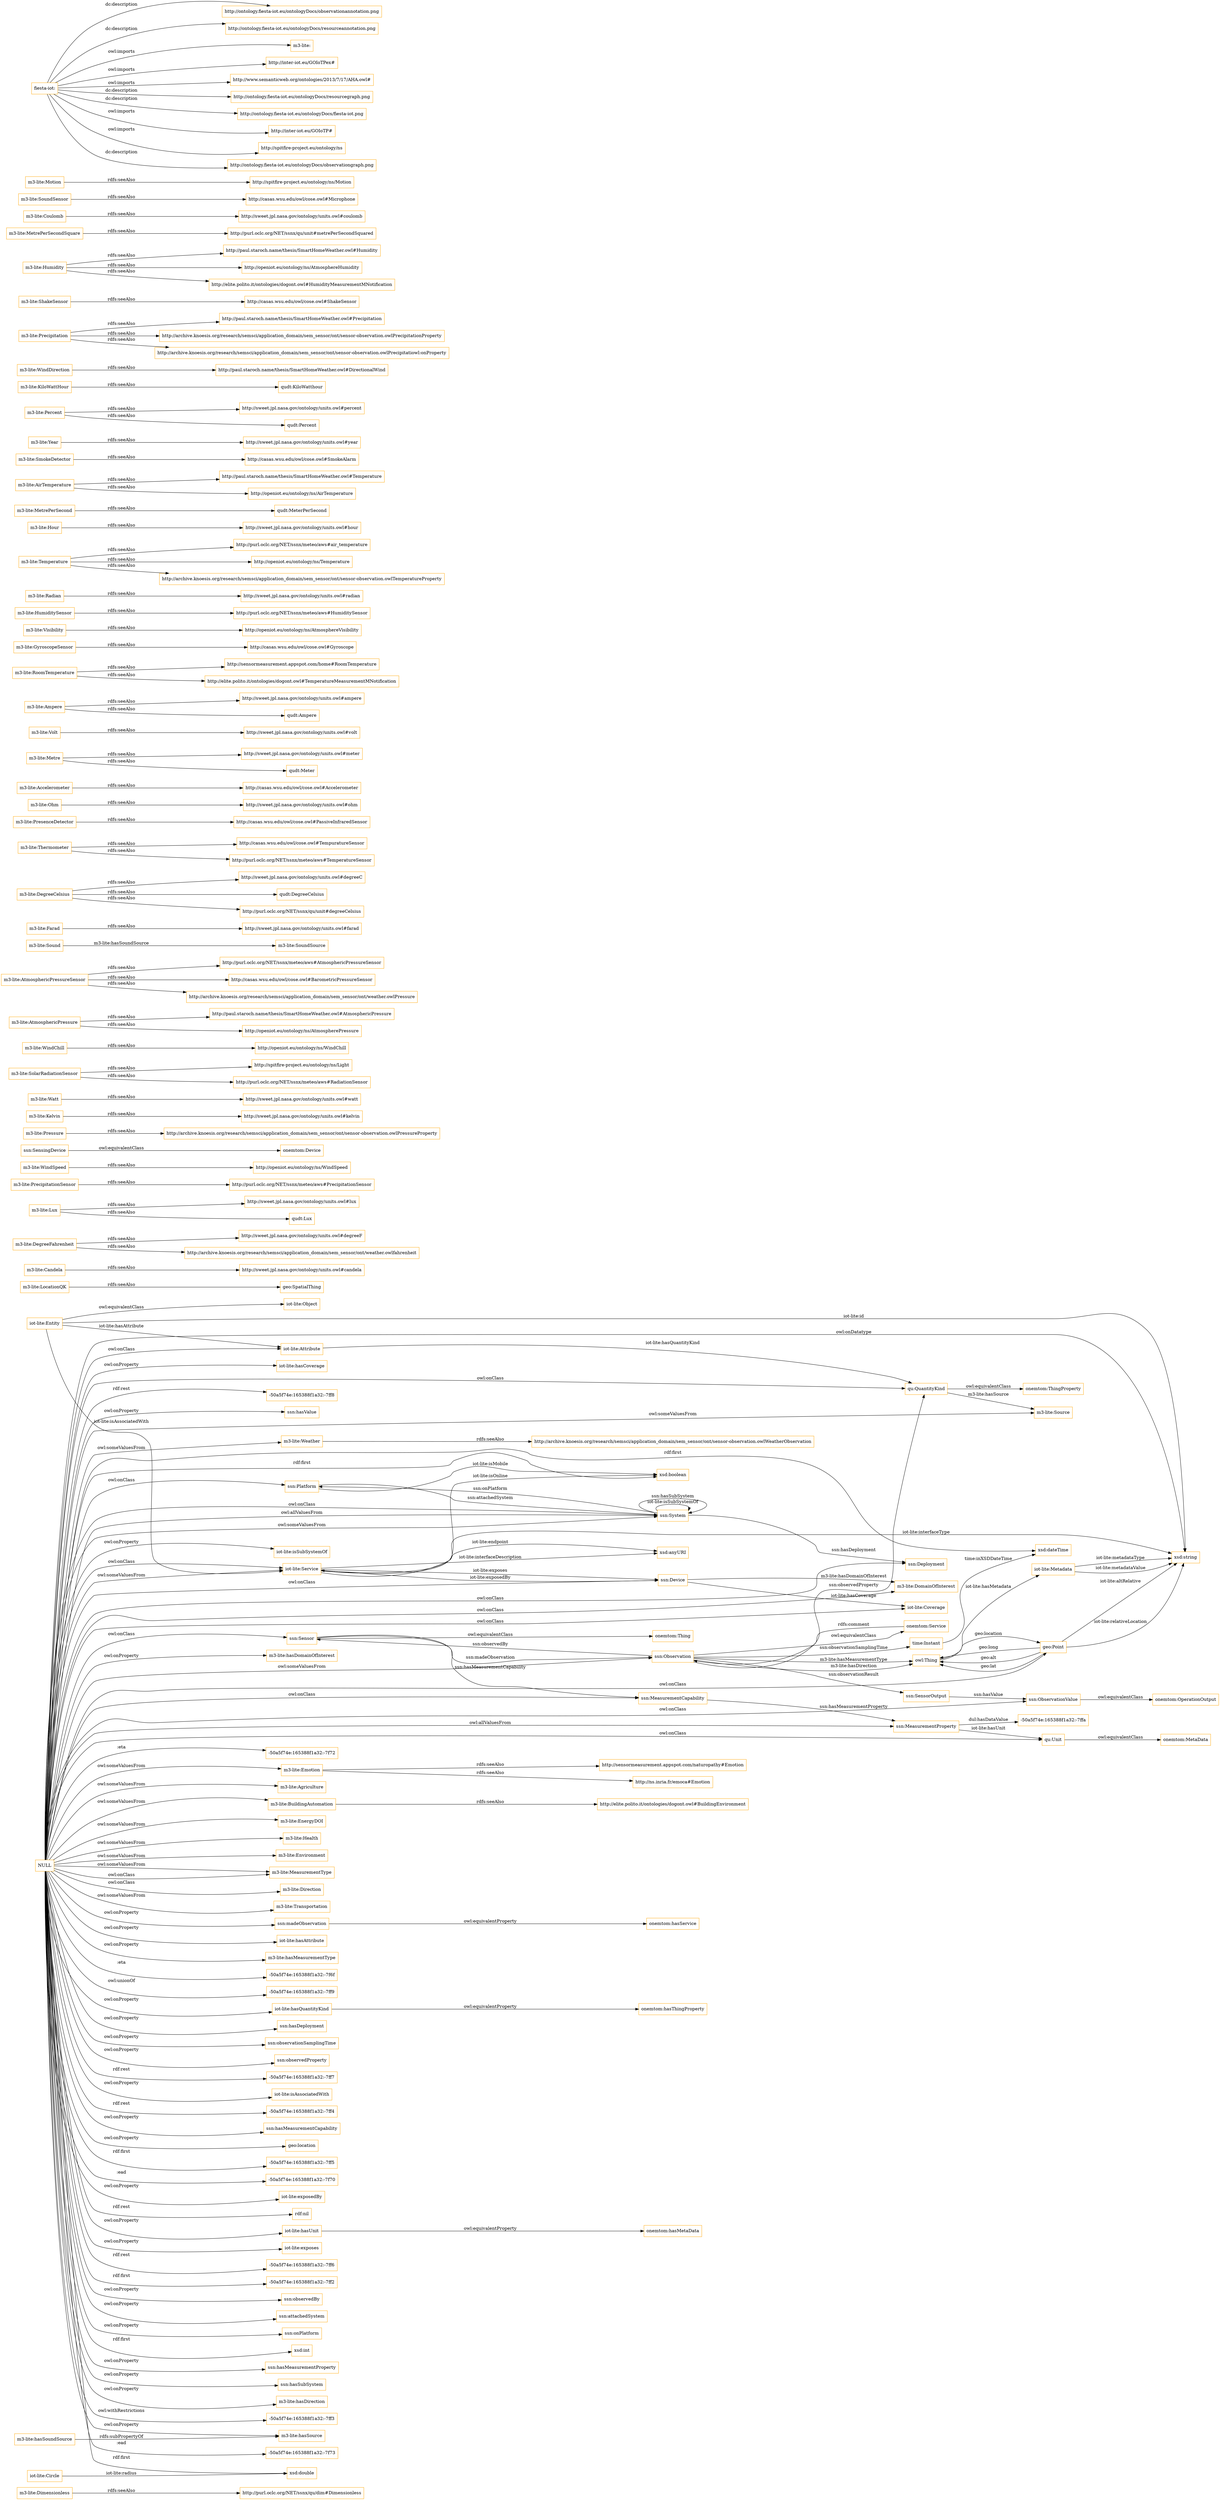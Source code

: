 digraph ar2dtool_diagram { 
rankdir=LR;
size="1501"
node [shape = rectangle, color="orange"]; "m3-lite:Dimensionless" "iot-lite:Attribute" "m3-lite:LocationQK" "m3-lite:Candela" "m3-lite:DegreeFahrenheit" "m3-lite:Lux" "m3-lite:Weather" "onemtom:MetaData" "m3-lite:PrecipitationSensor" "m3-lite:WindSpeed" "ssn:SensingDevice" "ssn:Platform" "m3-lite:Pressure" "m3-lite:Kelvin" "m3-lite:Watt" "ssn:Deployment" "m3-lite:SolarRadiationSensor" "m3-lite:WindChill" "onemtom:Thing" "ssn:Sensor" "iot-lite:Service" "ssn:SensorOutput" "ssn:Device" "m3-lite:AtmosphericPressure" "geo:Point" "m3-lite:AtmosphericPressureSensor" "qu:QuantityKind" "m3-lite:SoundSource" "m3-lite:Farad" "onemtom:ThingProperty" "m3-lite:DegreeCelsius" "m3-lite:Thermometer" "m3-lite:PresenceDetector" "m3-lite:Ohm" "onemtom:Device" "m3-lite:Accelerometer" "m3-lite:Metre" "m3-lite:Volt" "m3-lite:Ampere" "ssn:ObservationValue" "m3-lite:RoomTemperature" "m3-lite:GyroscopeSensor" "ssn:MeasurementProperty" "onemtom:OperationOutput" "m3-lite:Emotion" "time:Instant" "m3-lite:Visibility" "ssn:Observation" "m3-lite:Agriculture" "m3-lite:HumiditySensor" "m3-lite:Radian" "iot-lite:Metadata" "ssn:System" "m3-lite:Temperature" "m3-lite:Hour" "m3-lite:BuildingAutomation" "m3-lite:MetrePerSecond" "m3-lite:AirTemperature" "m3-lite:SmokeDetector" "m3-lite:Year" "m3-lite:EnergyDOI" "m3-lite:Sound" "m3-lite:Percent" "m3-lite:Health" "m3-lite:KiloWattHour" "m3-lite:WindDirection" "m3-lite:Precipitation" "m3-lite:Environment" "m3-lite:DomainOfInterest" "m3-lite:ShakeSensor" "m3-lite:Humidity" "iot-lite:Object" "m3-lite:MetrePerSecondSquare" "m3-lite:Coulomb" "m3-lite:MeasurementType" "m3-lite:Direction" "ssn:MeasurementCapability" "iot-lite:Coverage" "m3-lite:Transportation" "qu:Unit" "onemtom:Service" "m3-lite:Source" "m3-lite:SoundSensor" "m3-lite:Motion" "iot-lite:Entity" "iot-lite:Circle" ; /*classes style*/
	"m3-lite:WindSpeed" -> "http://openiot.eu/ontology/ns/WindSpeed" [ label = "rdfs:seeAlso" ];
	"m3-lite:DegreeCelsius" -> "http://sweet.jpl.nasa.gov/ontology/units.owl#degreeC" [ label = "rdfs:seeAlso" ];
	"m3-lite:DegreeCelsius" -> "qudt:DegreeCelsius" [ label = "rdfs:seeAlso" ];
	"m3-lite:DegreeCelsius" -> "http://purl.oclc.org/NET/ssnx/qu/unit#degreeCelsius" [ label = "rdfs:seeAlso" ];
	"ssn:SensingDevice" -> "onemtom:Device" [ label = "owl:equivalentClass" ];
	"m3-lite:Accelerometer" -> "http://casas.wsu.edu/owl/cose.owl#Accelerometer" [ label = "rdfs:seeAlso" ];
	"m3-lite:Kelvin" -> "http://sweet.jpl.nasa.gov/ontology/units.owl#kelvin" [ label = "rdfs:seeAlso" ];
	"m3-lite:Visibility" -> "http://openiot.eu/ontology/ns/AtmosphereVisibility" [ label = "rdfs:seeAlso" ];
	"m3-lite:Farad" -> "http://sweet.jpl.nasa.gov/ontology/units.owl#farad" [ label = "rdfs:seeAlso" ];
	"m3-lite:Dimensionless" -> "http://purl.oclc.org/NET/ssnx/qu/dim#Dimensionless" [ label = "rdfs:seeAlso" ];
	"m3-lite:Ohm" -> "http://sweet.jpl.nasa.gov/ontology/units.owl#ohm" [ label = "rdfs:seeAlso" ];
	"m3-lite:Motion" -> "http://spitfire-project.eu/ontology/ns/Motion" [ label = "rdfs:seeAlso" ];
	"m3-lite:Hour" -> "http://sweet.jpl.nasa.gov/ontology/units.owl#hour" [ label = "rdfs:seeAlso" ];
	"m3-lite:HumiditySensor" -> "http://purl.oclc.org/NET/ssnx/meteo/aws#HumiditySensor" [ label = "rdfs:seeAlso" ];
	"m3-lite:LocationQK" -> "geo:SpatialThing" [ label = "rdfs:seeAlso" ];
	"ssn:madeObservation" -> "onemtom:hasService" [ label = "owl:equivalentProperty" ];
	"m3-lite:Percent" -> "http://sweet.jpl.nasa.gov/ontology/units.owl#percent" [ label = "rdfs:seeAlso" ];
	"m3-lite:Percent" -> "qudt:Percent" [ label = "rdfs:seeAlso" ];
	"m3-lite:Candela" -> "http://sweet.jpl.nasa.gov/ontology/units.owl#candela" [ label = "rdfs:seeAlso" ];
	"m3-lite:Weather" -> "http://archive.knoesis.org/research/semsci/application_domain/sem_sensor/ont/sensor-observation.owlWeatherObservation" [ label = "rdfs:seeAlso" ];
	"m3-lite:WindDirection" -> "http://paul.staroch.name/thesis/SmartHomeWeather.owl#DirectionalWind" [ label = "rdfs:seeAlso" ];
	"m3-lite:Pressure" -> "http://archive.knoesis.org/research/semsci/application_domain/sem_sensor/ont/sensor-observation.owlPressureProperty" [ label = "rdfs:seeAlso" ];
	"m3-lite:PresenceDetector" -> "http://casas.wsu.edu/owl/cose.owl#PassiveInfraredSensor" [ label = "rdfs:seeAlso" ];
	"m3-lite:Humidity" -> "http://paul.staroch.name/thesis/SmartHomeWeather.owl#Humidity" [ label = "rdfs:seeAlso" ];
	"m3-lite:Humidity" -> "http://openiot.eu/ontology/ns/AtmosphereHumidity" [ label = "rdfs:seeAlso" ];
	"m3-lite:Humidity" -> "http://elite.polito.it/ontologies/dogont.owl#HumidityMeasurementMNotification" [ label = "rdfs:seeAlso" ];
	"m3-lite:Watt" -> "http://sweet.jpl.nasa.gov/ontology/units.owl#watt" [ label = "rdfs:seeAlso" ];
	"m3-lite:SmokeDetector" -> "http://casas.wsu.edu/owl/cose.owl#SmokeAlarm" [ label = "rdfs:seeAlso" ];
	"m3-lite:Temperature" -> "http://purl.oclc.org/NET/ssnx/meteo/aws#air_temperature" [ label = "rdfs:seeAlso" ];
	"m3-lite:Temperature" -> "http://openiot.eu/ontology/ns/Temperature" [ label = "rdfs:seeAlso" ];
	"m3-lite:Temperature" -> "http://archive.knoesis.org/research/semsci/application_domain/sem_sensor/ont/sensor-observation.owlTemperatureProperty" [ label = "rdfs:seeAlso" ];
	"m3-lite:Radian" -> "http://sweet.jpl.nasa.gov/ontology/units.owl#radian" [ label = "rdfs:seeAlso" ];
	"m3-lite:Lux" -> "http://sweet.jpl.nasa.gov/ontology/units.owl#lux" [ label = "rdfs:seeAlso" ];
	"m3-lite:Lux" -> "qudt:Lux" [ label = "rdfs:seeAlso" ];
	"qu:QuantityKind" -> "onemtom:ThingProperty" [ label = "owl:equivalentClass" ];
	"m3-lite:Precipitation" -> "http://paul.staroch.name/thesis/SmartHomeWeather.owl#Precipitation" [ label = "rdfs:seeAlso" ];
	"m3-lite:Precipitation" -> "http://archive.knoesis.org/research/semsci/application_domain/sem_sensor/ont/sensor-observation.owlPrecipitationProperty" [ label = "rdfs:seeAlso" ];
	"m3-lite:Precipitation" -> "http://archive.knoesis.org/research/semsci/application_domain/sem_sensor/ont/sensor-observation.owlPrecipitatiowl:onProperty" [ label = "rdfs:seeAlso" ];
	"m3-lite:Coulomb" -> "http://sweet.jpl.nasa.gov/ontology/units.owl#coulomb" [ label = "rdfs:seeAlso" ];
	"NULL" -> "iot-lite:hasAttribute" [ label = "owl:onProperty" ];
	"NULL" -> "ssn:Platform" [ label = "owl:onClass" ];
	"NULL" -> "m3-lite:hasMeasurementType" [ label = "owl:onProperty" ];
	"NULL" -> "m3-lite:Direction" [ label = "owl:onClass" ];
	"NULL" -> "-50a5f74e:165388f1a32:-7f6f" [ label = ":eta" ];
	"NULL" -> "ssn:System" [ label = "owl:allValuesFrom" ];
	"NULL" -> "m3-lite:Health" [ label = "owl:someValuesFrom" ];
	"NULL" -> "-50a5f74e:165388f1a32:-7ff9" [ label = "owl:unionOf" ];
	"NULL" -> "iot-lite:Service" [ label = "owl:onClass" ];
	"NULL" -> "m3-lite:Source" [ label = "owl:someValuesFrom" ];
	"NULL" -> "iot-lite:hasQuantityKind" [ label = "owl:onProperty" ];
	"NULL" -> "ssn:hasDeployment" [ label = "owl:onProperty" ];
	"NULL" -> "qu:QuantityKind" [ label = "owl:onClass" ];
	"NULL" -> "m3-lite:MeasurementType" [ label = "owl:onClass" ];
	"NULL" -> "ssn:observationSamplingTime" [ label = "owl:onProperty" ];
	"NULL" -> "ssn:System" [ label = "owl:someValuesFrom" ];
	"NULL" -> "ssn:observedProperty" [ label = "owl:onProperty" ];
	"NULL" -> "ssn:ObservationValue" [ label = "owl:onClass" ];
	"NULL" -> "m3-lite:Emotion" [ label = "owl:someValuesFrom" ];
	"NULL" -> "-50a5f74e:165388f1a32:-7ff7" [ label = "rdf:rest" ];
	"NULL" -> "ssn:System" [ label = "owl:onClass" ];
	"NULL" -> "iot-lite:isAssociatedWith" [ label = "owl:onProperty" ];
	"NULL" -> "-50a5f74e:165388f1a32:-7ff4" [ label = "rdf:rest" ];
	"NULL" -> "m3-lite:DomainOfInterest" [ label = "owl:onClass" ];
	"NULL" -> "xsd:boolean" [ label = "rdf:first" ];
	"NULL" -> "ssn:hasMeasurementCapability" [ label = "owl:onProperty" ];
	"NULL" -> "geo:location" [ label = "owl:onProperty" ];
	"NULL" -> "m3-lite:EnergyDOI" [ label = "owl:someValuesFrom" ];
	"NULL" -> "m3-lite:Agriculture" [ label = "owl:someValuesFrom" ];
	"NULL" -> "iot-lite:Coverage" [ label = "owl:onClass" ];
	"NULL" -> "-50a5f74e:165388f1a32:-7ff5" [ label = "rdf:first" ];
	"NULL" -> "ssn:MeasurementCapability" [ label = "owl:onClass" ];
	"NULL" -> "geo:Point" [ label = "owl:onClass" ];
	"NULL" -> "m3-lite:hasSource" [ label = "owl:onProperty" ];
	"NULL" -> "-50a5f74e:165388f1a32:-7f70" [ label = ":ead" ];
	"NULL" -> "qu:Unit" [ label = "owl:onClass" ];
	"NULL" -> "iot-lite:exposedBy" [ label = "owl:onProperty" ];
	"NULL" -> "rdf:nil" [ label = "rdf:rest" ];
	"NULL" -> "m3-lite:Weather" [ label = "owl:someValuesFrom" ];
	"NULL" -> "ssn:Sensor" [ label = "owl:onClass" ];
	"NULL" -> "iot-lite:hasUnit" [ label = "owl:onProperty" ];
	"NULL" -> "iot-lite:exposes" [ label = "owl:onProperty" ];
	"NULL" -> "-50a5f74e:165388f1a32:-7ff6" [ label = "rdf:rest" ];
	"NULL" -> "xsd:dateTime" [ label = "rdf:first" ];
	"NULL" -> "xsd:string" [ label = "owl:onDatatype" ];
	"NULL" -> "-50a5f74e:165388f1a32:-7ff2" [ label = "rdf:first" ];
	"NULL" -> "ssn:observedBy" [ label = "owl:onProperty" ];
	"NULL" -> "ssn:attachedSystem" [ label = "owl:onProperty" ];
	"NULL" -> "ssn:Deployment" [ label = "owl:onClass" ];
	"NULL" -> "ssn:onPlatform" [ label = "owl:onProperty" ];
	"NULL" -> "m3-lite:Transportation" [ label = "owl:someValuesFrom" ];
	"NULL" -> "xsd:int" [ label = "rdf:first" ];
	"NULL" -> "xsd:double" [ label = "rdf:first" ];
	"NULL" -> "ssn:hasMeasurementProperty" [ label = "owl:onProperty" ];
	"NULL" -> "ssn:hasSubSystem" [ label = "owl:onProperty" ];
	"NULL" -> "m3-lite:MeasurementType" [ label = "owl:someValuesFrom" ];
	"NULL" -> "m3-lite:hasDirection" [ label = "owl:onProperty" ];
	"NULL" -> "m3-lite:Environment" [ label = "owl:someValuesFrom" ];
	"NULL" -> "-50a5f74e:165388f1a32:-7ff3" [ label = "owl:withRestrictions" ];
	"NULL" -> "iot-lite:Service" [ label = "owl:someValuesFrom" ];
	"NULL" -> "-50a5f74e:165388f1a32:-7f73" [ label = ":ead" ];
	"NULL" -> "iot-lite:Attribute" [ label = "owl:onClass" ];
	"NULL" -> "m3-lite:BuildingAutomation" [ label = "owl:someValuesFrom" ];
	"NULL" -> "ssn:MeasurementProperty" [ label = "owl:allValuesFrom" ];
	"NULL" -> "iot-lite:hasCoverage" [ label = "owl:onProperty" ];
	"NULL" -> "ssn:Device" [ label = "owl:onClass" ];
	"NULL" -> "-50a5f74e:165388f1a32:-7ff8" [ label = "rdf:rest" ];
	"NULL" -> "ssn:madeObservation" [ label = "owl:onProperty" ];
	"NULL" -> "ssn:hasValue" [ label = "owl:onProperty" ];
	"NULL" -> "iot-lite:isSubSystemOf" [ label = "owl:onProperty" ];
	"NULL" -> "ssn:Observation" [ label = "owl:someValuesFrom" ];
	"NULL" -> "m3-lite:hasDomainOfInterest" [ label = "owl:onProperty" ];
	"NULL" -> "-50a5f74e:165388f1a32:-7f72" [ label = ":eta" ];
	"m3-lite:Volt" -> "http://sweet.jpl.nasa.gov/ontology/units.owl#volt" [ label = "rdfs:seeAlso" ];
	"m3-lite:AirTemperature" -> "http://paul.staroch.name/thesis/SmartHomeWeather.owl#Temperature" [ label = "rdfs:seeAlso" ];
	"m3-lite:AirTemperature" -> "http://openiot.eu/ontology/ns/AirTemperature" [ label = "rdfs:seeAlso" ];
	"iot-lite:hasUnit" -> "onemtom:hasMetaData" [ label = "owl:equivalentProperty" ];
	"m3-lite:Emotion" -> "http://sensormeasurement.appspot.com/naturopathy#Emotion" [ label = "rdfs:seeAlso" ];
	"m3-lite:Emotion" -> "http://ns.inria.fr/emoca#Emotion" [ label = "rdfs:seeAlso" ];
	"qu:Unit" -> "onemtom:MetaData" [ label = "owl:equivalentClass" ];
	"m3-lite:Thermometer" -> "http://casas.wsu.edu/owl/cose.owl#TempuratureSensor" [ label = "rdfs:seeAlso" ];
	"m3-lite:Thermometer" -> "http://purl.oclc.org/NET/ssnx/meteo/aws#TemperatureSensor" [ label = "rdfs:seeAlso" ];
	"m3-lite:KiloWattHour" -> "qudt:KiloWatthour" [ label = "rdfs:seeAlso" ];
	"m3-lite:DegreeFahrenheit" -> "http://sweet.jpl.nasa.gov/ontology/units.owl#degreeF" [ label = "rdfs:seeAlso" ];
	"m3-lite:DegreeFahrenheit" -> "http://archive.knoesis.org/research/semsci/application_domain/sem_sensor/ont/weather.owlfahrenheit" [ label = "rdfs:seeAlso" ];
	"m3-lite:MetrePerSecondSquare" -> "http://purl.oclc.org/NET/ssnx/qu/unit#metrePerSecondSquared" [ label = "rdfs:seeAlso" ];
	"ssn:Sensor" -> "onemtom:Thing" [ label = "owl:equivalentClass" ];
	"iot-lite:Entity" -> "iot-lite:Object" [ label = "owl:equivalentClass" ];
	"fiesta-iot:" -> "http://ontology.fiesta-iot.eu/ontologyDocs/observationannotation.png" [ label = "dc:description" ];
	"fiesta-iot:" -> "http://ontology.fiesta-iot.eu/ontologyDocs/resourceannotation.png" [ label = "dc:description" ];
	"fiesta-iot:" -> "m3-lite:" [ label = "owl:imports" ];
	"fiesta-iot:" -> "http://inter-iot.eu/GOIoTPex#" [ label = "owl:imports" ];
	"fiesta-iot:" -> "http://www.semanticweb.org/ontologies/2013/7/17/AHA.owl#" [ label = "owl:imports" ];
	"fiesta-iot:" -> "http://ontology.fiesta-iot.eu/ontologyDocs/resourcegraph.png" [ label = "dc:description" ];
	"fiesta-iot:" -> "http://ontology.fiesta-iot.eu/ontologyDocs/fiesta-iot.png" [ label = "dc:description" ];
	"fiesta-iot:" -> "http://inter-iot.eu/GOIoTP#" [ label = "owl:imports" ];
	"fiesta-iot:" -> "http://spitfire-project.eu/ontology/ns" [ label = "owl:imports" ];
	"fiesta-iot:" -> "http://ontology.fiesta-iot.eu/ontologyDocs/observationgraph.png" [ label = "dc:description" ];
	"m3-lite:SolarRadiationSensor" -> "http://spitfire-project.eu/ontology/ns/Light" [ label = "rdfs:seeAlso" ];
	"m3-lite:SolarRadiationSensor" -> "http://purl.oclc.org/NET/ssnx/meteo/aws#RadiationSensor" [ label = "rdfs:seeAlso" ];
	"m3-lite:Metre" -> "http://sweet.jpl.nasa.gov/ontology/units.owl#meter" [ label = "rdfs:seeAlso" ];
	"m3-lite:Metre" -> "qudt:Meter" [ label = "rdfs:seeAlso" ];
	"m3-lite:GyroscopeSensor" -> "http://casas.wsu.edu/owl/cose.owl#Gyroscope" [ label = "rdfs:seeAlso" ];
	"m3-lite:SoundSensor" -> "http://casas.wsu.edu/owl/cose.owl#Microphone" [ label = "rdfs:seeAlso" ];
	"ssn:ObservationValue" -> "onemtom:OperationOutput" [ label = "owl:equivalentClass" ];
	"m3-lite:AtmosphericPressureSensor" -> "http://purl.oclc.org/NET/ssnx/meteo/aws#AtmosphericPressureSensor" [ label = "rdfs:seeAlso" ];
	"m3-lite:AtmosphericPressureSensor" -> "http://casas.wsu.edu/owl/cose.owl#BarometricPressureSensor" [ label = "rdfs:seeAlso" ];
	"m3-lite:AtmosphericPressureSensor" -> "http://archive.knoesis.org/research/semsci/application_domain/sem_sensor/ont/weather.owlPressure" [ label = "rdfs:seeAlso" ];
	"iot-lite:hasQuantityKind" -> "onemtom:hasThingProperty" [ label = "owl:equivalentProperty" ];
	"m3-lite:AtmosphericPressure" -> "http://paul.staroch.name/thesis/SmartHomeWeather.owl#AtmosphericPressure" [ label = "rdfs:seeAlso" ];
	"m3-lite:AtmosphericPressure" -> "http://openiot.eu/ontology/ns/AtmospherePressure" [ label = "rdfs:seeAlso" ];
	"m3-lite:Ampere" -> "http://sweet.jpl.nasa.gov/ontology/units.owl#ampere" [ label = "rdfs:seeAlso" ];
	"m3-lite:Ampere" -> "qudt:Ampere" [ label = "rdfs:seeAlso" ];
	"m3-lite:MetrePerSecond" -> "qudt:MeterPerSecond" [ label = "rdfs:seeAlso" ];
	"m3-lite:PrecipitationSensor" -> "http://purl.oclc.org/NET/ssnx/meteo/aws#PrecipitationSensor" [ label = "rdfs:seeAlso" ];
	"m3-lite:WindChill" -> "http://openiot.eu/ontology/ns/WindChill" [ label = "rdfs:seeAlso" ];
	"m3-lite:BuildingAutomation" -> "http://elite.polito.it/ontologies/dogont.owl#BuildingEnvironment" [ label = "rdfs:seeAlso" ];
	"ssn:Observation" -> "onemtom:Service" [ label = "owl:equivalentClass" ];
	"m3-lite:RoomTemperature" -> "http://sensormeasurement.appspot.com/home#RoomTemperature" [ label = "rdfs:seeAlso" ];
	"m3-lite:RoomTemperature" -> "http://elite.polito.it/ontologies/dogont.owl#TemperatureMeasurementMNotification" [ label = "rdfs:seeAlso" ];
	"m3-lite:ShakeSensor" -> "http://casas.wsu.edu/owl/cose.owl#ShakeSensor" [ label = "rdfs:seeAlso" ];
	"onemtom:Service" -> "ssn:Observation" [ label = "rdfs:comment" ];
	"m3-lite:Year" -> "http://sweet.jpl.nasa.gov/ontology/units.owl#year" [ label = "rdfs:seeAlso" ];
	"m3-lite:hasSoundSource" -> "m3-lite:hasSource" [ label = "rdfs:subPropertyOf" ];
	"ssn:Observation" -> "time:Instant" [ label = "ssn:observationSamplingTime" ];
	"iot-lite:Attribute" -> "qu:QuantityKind" [ label = "iot-lite:hasQuantityKind" ];
	"iot-lite:Metadata" -> "xsd:string" [ label = "iot-lite:metadataType" ];
	"geo:Point" -> "owl:Thing" [ label = "geo:long" ];
	"iot-lite:Service" -> "xsd:boolean" [ label = "iot-lite:isOnline" ];
	"ssn:Device" -> "iot-lite:Service" [ label = "iot-lite:exposedBy" ];
	"geo:Point" -> "owl:Thing" [ label = "geo:alt" ];
	"ssn:Device" -> "iot-lite:Coverage" [ label = "iot-lite:hasCoverage" ];
	"ssn:MeasurementCapability" -> "ssn:MeasurementProperty" [ label = "ssn:hasMeasurementProperty" ];
	"iot-lite:Entity" -> "iot-lite:Attribute" [ label = "iot-lite:hasAttribute" ];
	"ssn:Device" -> "m3-lite:DomainOfInterest" [ label = "m3-lite:hasDomainOfInterest" ];
	"geo:Point" -> "xsd:string" [ label = "iot-lite:altRelative" ];
	"ssn:Platform" -> "ssn:System" [ label = "ssn:attachedSystem" ];
	"iot-lite:Metadata" -> "xsd:string" [ label = "iot-lite:metadataValue" ];
	"qu:QuantityKind" -> "m3-lite:Source" [ label = "m3-lite:hasSource" ];
	"geo:Point" -> "owl:Thing" [ label = "geo:lat" ];
	"iot-lite:Circle" -> "xsd:double" [ label = "iot-lite:radius" ];
	"owl:Thing" -> "geo:Point" [ label = "geo:location" ];
	"ssn:MeasurementProperty" -> "qu:Unit" [ label = "iot-lite:hasUnit" ];
	"ssn:Observation" -> "owl:Thing" [ label = "m3-lite:hasMeasurementType" ];
	"ssn:MeasurementProperty" -> "-50a5f74e:165388f1a32:-7ffa" [ label = "dul:hasDataValue" ];
	"iot-lite:Service" -> "ssn:Device" [ label = "iot-lite:exposes" ];
	"ssn:Observation" -> "qu:QuantityKind" [ label = "ssn:observedProperty" ];
	"ssn:System" -> "ssn:System" [ label = "iot-lite:isSubSystemOf" ];
	"iot-lite:Service" -> "xsd:anyURI" [ label = "iot-lite:interfaceDescription" ];
	"ssn:Observation" -> "ssn:SensorOutput" [ label = "ssn:observationResult" ];
	"ssn:SensorOutput" -> "ssn:ObservationValue" [ label = "ssn:hasValue" ];
	"iot-lite:Entity" -> "iot-lite:Service" [ label = "iot-lite:isAssociatedWith" ];
	"ssn:System" -> "ssn:System" [ label = "ssn:hasSubSystem" ];
	"ssn:System" -> "ssn:Deployment" [ label = "ssn:hasDeployment" ];
	"iot-lite:Entity" -> "xsd:string" [ label = "iot-lite:id" ];
	"ssn:System" -> "ssn:Platform" [ label = "ssn:onPlatform" ];
	"iot-lite:Service" -> "xsd:string" [ label = "iot-lite:interfaceType" ];
	"ssn:Observation" -> "owl:Thing" [ label = "m3-lite:hasDirection" ];
	"iot-lite:Service" -> "xsd:anyURI" [ label = "iot-lite:endpoint" ];
	"ssn:Sensor" -> "ssn:Observation" [ label = "ssn:madeObservation" ];
	"ssn:Observation" -> "ssn:Sensor" [ label = "ssn:observedBy" ];
	"time:Instant" -> "xsd:dateTime" [ label = "time:inXSDDateTime" ];
	"ssn:Platform" -> "xsd:boolean" [ label = "iot-lite:isMobile" ];
	"geo:Point" -> "xsd:string" [ label = "iot-lite:relativeLocation" ];
	"m3-lite:Sound" -> "m3-lite:SoundSource" [ label = "m3-lite:hasSoundSource" ];
	"ssn:Sensor" -> "ssn:MeasurementCapability" [ label = "ssn:hasMeasurementCapability" ];
	"owl:Thing" -> "iot-lite:Metadata" [ label = "iot-lite:hasMetadata" ];

}
